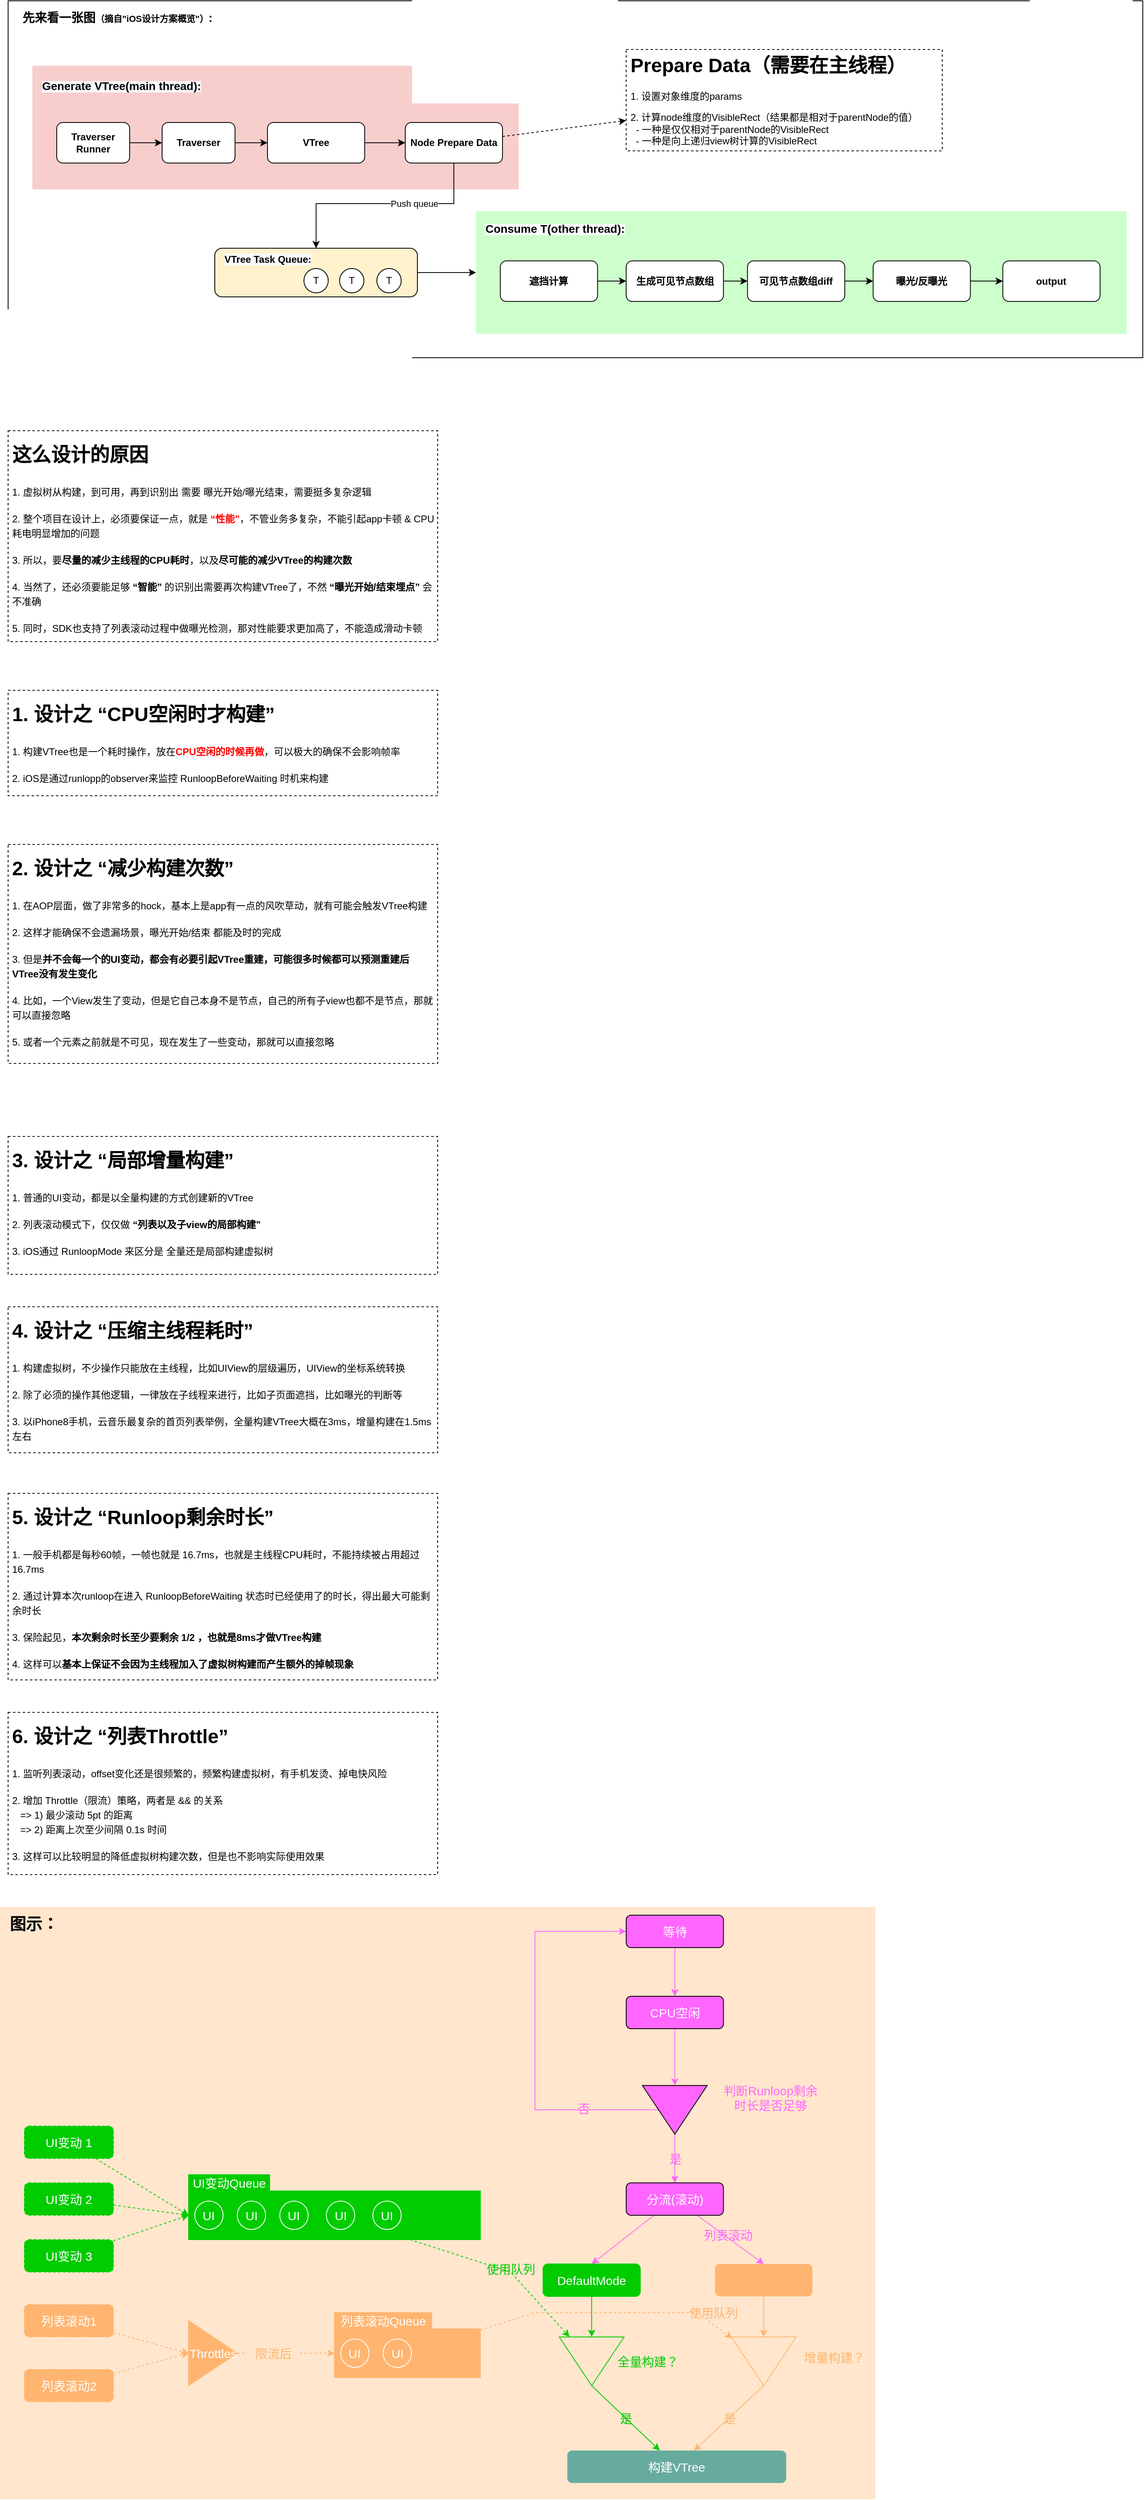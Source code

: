 <mxfile version="14.6.11" type="github">
  <diagram id="L4FBNL-UVDjdbO8Y7trN" name="Page-1">
    <mxGraphModel dx="1293" dy="841" grid="1" gridSize="10" guides="1" tooltips="1" connect="1" arrows="1" fold="1" page="1" pageScale="1" pageWidth="827" pageHeight="1169" math="0" shadow="0">
      <root>
        <mxCell id="0" />
        <mxCell id="1" parent="0" />
        <mxCell id="hzlUUfZDoiTQ5_s8J0j7-102" value="" style="rounded=0;whiteSpace=wrap;html=1;fontSize=15;align=center;strokeColor=none;fillColor=#FFE6CC;" vertex="1" parent="1">
          <mxGeometry x="30" y="2390" width="1080" height="730" as="geometry" />
        </mxCell>
        <mxCell id="hzlUUfZDoiTQ5_s8J0j7-34" value="" style="rounded=0;whiteSpace=wrap;html=1;" vertex="1" parent="1">
          <mxGeometry x="40" y="40" width="1400" height="440" as="geometry" />
        </mxCell>
        <mxCell id="hzlUUfZDoiTQ5_s8J0j7-2" value="&lt;b style=&quot;font-size: 15px&quot;&gt;先来看一张图&lt;/b&gt;&lt;b&gt;&lt;font style=&quot;font-size: 11px&quot;&gt;（摘自&quot;iOS设计方案概览&quot;）&lt;/font&gt;&lt;/b&gt;&lt;b style=&quot;font-size: 15px&quot;&gt;:&lt;/b&gt;" style="text;html=1;strokeColor=none;fillColor=none;align=center;verticalAlign=middle;whiteSpace=wrap;rounded=0;fontSize=15;" vertex="1" parent="1">
          <mxGeometry x="40" y="40" width="270" height="40" as="geometry" />
        </mxCell>
        <mxCell id="hzlUUfZDoiTQ5_s8J0j7-4" value="" style="rounded=0;whiteSpace=wrap;html=1;dashed=1;fillColor=#F8CECC;strokeColor=none;" vertex="1" parent="1">
          <mxGeometry x="70" y="120" width="600" height="152.5" as="geometry" />
        </mxCell>
        <mxCell id="hzlUUfZDoiTQ5_s8J0j7-5" style="edgeStyle=orthogonalEdgeStyle;rounded=0;orthogonalLoop=1;jettySize=auto;html=1;" edge="1" parent="1" source="hzlUUfZDoiTQ5_s8J0j7-6" target="hzlUUfZDoiTQ5_s8J0j7-8">
          <mxGeometry relative="1" as="geometry" />
        </mxCell>
        <mxCell id="hzlUUfZDoiTQ5_s8J0j7-6" value="&lt;b&gt;Traverser&lt;br&gt;Runner&lt;/b&gt;" style="rounded=1;whiteSpace=wrap;html=1;" vertex="1" parent="1">
          <mxGeometry x="100" y="190" width="90" height="50" as="geometry" />
        </mxCell>
        <mxCell id="hzlUUfZDoiTQ5_s8J0j7-7" style="edgeStyle=orthogonalEdgeStyle;rounded=0;orthogonalLoop=1;jettySize=auto;html=1;" edge="1" parent="1" source="hzlUUfZDoiTQ5_s8J0j7-8" target="hzlUUfZDoiTQ5_s8J0j7-12">
          <mxGeometry relative="1" as="geometry" />
        </mxCell>
        <mxCell id="hzlUUfZDoiTQ5_s8J0j7-8" value="&lt;b&gt;Traverser&lt;/b&gt;" style="rounded=1;whiteSpace=wrap;html=1;" vertex="1" parent="1">
          <mxGeometry x="230" y="190" width="90" height="50" as="geometry" />
        </mxCell>
        <mxCell id="hzlUUfZDoiTQ5_s8J0j7-9" style="edgeStyle=elbowEdgeStyle;rounded=0;orthogonalLoop=1;jettySize=auto;html=1;entryX=0.5;entryY=0;entryDx=0;entryDy=0;elbow=vertical;exitX=0.5;exitY=1;exitDx=0;exitDy=0;" edge="1" parent="1" source="hzlUUfZDoiTQ5_s8J0j7-24" target="hzlUUfZDoiTQ5_s8J0j7-14">
          <mxGeometry relative="1" as="geometry">
            <Array as="points">
              <mxPoint x="510" y="290" />
              <mxPoint x="570" y="300" />
            </Array>
          </mxGeometry>
        </mxCell>
        <mxCell id="hzlUUfZDoiTQ5_s8J0j7-10" value="Push queue" style="edgeLabel;html=1;align=center;verticalAlign=middle;resizable=0;points=[];" vertex="1" connectable="0" parent="hzlUUfZDoiTQ5_s8J0j7-9">
          <mxGeometry x="-0.17" relative="1" as="geometry">
            <mxPoint x="15" as="offset" />
          </mxGeometry>
        </mxCell>
        <mxCell id="hzlUUfZDoiTQ5_s8J0j7-11" style="edgeStyle=elbowEdgeStyle;rounded=0;orthogonalLoop=1;jettySize=auto;elbow=vertical;html=1;" edge="1" parent="1" source="hzlUUfZDoiTQ5_s8J0j7-12" target="hzlUUfZDoiTQ5_s8J0j7-24">
          <mxGeometry relative="1" as="geometry" />
        </mxCell>
        <mxCell id="hzlUUfZDoiTQ5_s8J0j7-12" value="&lt;b&gt;VTree&lt;/b&gt;" style="rounded=1;whiteSpace=wrap;html=1;" vertex="1" parent="1">
          <mxGeometry x="360" y="190" width="120" height="50" as="geometry" />
        </mxCell>
        <mxCell id="hzlUUfZDoiTQ5_s8J0j7-13" style="edgeStyle=elbowEdgeStyle;rounded=0;orthogonalLoop=1;jettySize=auto;elbow=vertical;html=1;entryX=0;entryY=0.5;entryDx=0;entryDy=0;" edge="1" parent="1" source="hzlUUfZDoiTQ5_s8J0j7-14" target="hzlUUfZDoiTQ5_s8J0j7-19">
          <mxGeometry relative="1" as="geometry" />
        </mxCell>
        <mxCell id="hzlUUfZDoiTQ5_s8J0j7-14" value="" style="rounded=1;whiteSpace=wrap;html=1;fillColor=#FFF2CC;" vertex="1" parent="1">
          <mxGeometry x="295" y="345" width="250" height="60" as="geometry" />
        </mxCell>
        <mxCell id="hzlUUfZDoiTQ5_s8J0j7-15" value="&lt;b style=&quot;color: rgb(0 , 0 , 0) ; font-family: &amp;#34;helvetica&amp;#34; ; font-size: 12px ; font-style: normal ; letter-spacing: normal ; text-align: center ; text-indent: 0px ; text-transform: none ; word-spacing: 0px ; background-color: rgb(248 , 249 , 250)&quot;&gt;VTree Task Queue:&lt;/b&gt;" style="text;whiteSpace=wrap;html=1;" vertex="1" parent="1">
          <mxGeometry x="305" y="345" width="130" height="30" as="geometry" />
        </mxCell>
        <mxCell id="hzlUUfZDoiTQ5_s8J0j7-16" value="T" style="ellipse;whiteSpace=wrap;html=1;aspect=fixed;" vertex="1" parent="1">
          <mxGeometry x="405" y="370" width="30" height="30" as="geometry" />
        </mxCell>
        <mxCell id="hzlUUfZDoiTQ5_s8J0j7-17" value="T" style="ellipse;whiteSpace=wrap;html=1;aspect=fixed;" vertex="1" parent="1">
          <mxGeometry x="449" y="370" width="30" height="30" as="geometry" />
        </mxCell>
        <mxCell id="hzlUUfZDoiTQ5_s8J0j7-18" value="T" style="ellipse;whiteSpace=wrap;html=1;aspect=fixed;" vertex="1" parent="1">
          <mxGeometry x="495" y="370" width="30" height="30" as="geometry" />
        </mxCell>
        <mxCell id="hzlUUfZDoiTQ5_s8J0j7-19" value="" style="rounded=0;whiteSpace=wrap;html=1;dashed=1;fillColor=#CCFFCC;strokeColor=none;" vertex="1" parent="1">
          <mxGeometry x="617.3" y="299.38" width="802.7" height="151.25" as="geometry" />
        </mxCell>
        <mxCell id="hzlUUfZDoiTQ5_s8J0j7-20" value="&lt;b style=&quot;color: rgb(0 , 0 , 0) ; font-family: &amp;#34;helvetica&amp;#34; ; font-style: normal ; letter-spacing: normal ; text-align: center ; text-indent: 0px ; text-transform: none ; word-spacing: 0px ; background-color: rgb(248 , 249 , 250)&quot;&gt;&lt;font style=&quot;font-size: 14px&quot;&gt;Consume T(other thread):&lt;/font&gt;&lt;/b&gt;" style="text;whiteSpace=wrap;html=1;" vertex="1" parent="1">
          <mxGeometry x="627.3" y="305.63" width="220" height="30" as="geometry" />
        </mxCell>
        <mxCell id="hzlUUfZDoiTQ5_s8J0j7-21" style="edgeStyle=elbowEdgeStyle;rounded=0;orthogonalLoop=1;jettySize=auto;elbow=vertical;html=1;" edge="1" parent="1" source="hzlUUfZDoiTQ5_s8J0j7-22" target="hzlUUfZDoiTQ5_s8J0j7-27">
          <mxGeometry relative="1" as="geometry" />
        </mxCell>
        <mxCell id="hzlUUfZDoiTQ5_s8J0j7-22" value="&lt;b&gt;遮挡计算&lt;/b&gt;" style="rounded=1;whiteSpace=wrap;html=1;" vertex="1" parent="1">
          <mxGeometry x="647.3" y="360.63" width="120" height="50" as="geometry" />
        </mxCell>
        <mxCell id="hzlUUfZDoiTQ5_s8J0j7-23" style="rounded=0;orthogonalLoop=1;jettySize=auto;html=1;dashed=1;" edge="1" parent="1" source="hzlUUfZDoiTQ5_s8J0j7-24" target="hzlUUfZDoiTQ5_s8J0j7-33">
          <mxGeometry relative="1" as="geometry" />
        </mxCell>
        <mxCell id="hzlUUfZDoiTQ5_s8J0j7-24" value="&lt;b&gt;Node Prepare Data&lt;/b&gt;" style="rounded=1;whiteSpace=wrap;html=1;" vertex="1" parent="1">
          <mxGeometry x="530" y="190" width="120" height="50" as="geometry" />
        </mxCell>
        <mxCell id="hzlUUfZDoiTQ5_s8J0j7-25" value="&lt;b style=&quot;color: rgb(0 , 0 , 0) ; font-family: &amp;#34;helvetica&amp;#34; ; font-style: normal ; letter-spacing: normal ; text-align: center ; text-indent: 0px ; text-transform: none ; word-spacing: 0px ; background-color: rgb(248 , 249 , 250)&quot;&gt;&lt;font style=&quot;font-size: 14px&quot;&gt;Generate VTree(main thread):&lt;/font&gt;&lt;/b&gt;" style="text;whiteSpace=wrap;html=1;" vertex="1" parent="1">
          <mxGeometry x="80" y="130" width="200" height="30" as="geometry" />
        </mxCell>
        <mxCell id="hzlUUfZDoiTQ5_s8J0j7-26" style="edgeStyle=elbowEdgeStyle;rounded=0;orthogonalLoop=1;jettySize=auto;elbow=vertical;html=1;" edge="1" parent="1" source="hzlUUfZDoiTQ5_s8J0j7-27" target="hzlUUfZDoiTQ5_s8J0j7-29">
          <mxGeometry relative="1" as="geometry" />
        </mxCell>
        <mxCell id="hzlUUfZDoiTQ5_s8J0j7-27" value="&lt;b&gt;生成可见节点数组&lt;/b&gt;" style="rounded=1;whiteSpace=wrap;html=1;" vertex="1" parent="1">
          <mxGeometry x="802.6" y="360.63" width="120" height="50" as="geometry" />
        </mxCell>
        <mxCell id="hzlUUfZDoiTQ5_s8J0j7-28" style="edgeStyle=elbowEdgeStyle;rounded=0;orthogonalLoop=1;jettySize=auto;elbow=vertical;html=1;" edge="1" parent="1" source="hzlUUfZDoiTQ5_s8J0j7-29" target="hzlUUfZDoiTQ5_s8J0j7-31">
          <mxGeometry relative="1" as="geometry" />
        </mxCell>
        <mxCell id="hzlUUfZDoiTQ5_s8J0j7-29" value="&lt;b&gt;可见节点数组diff&lt;/b&gt;" style="rounded=1;whiteSpace=wrap;html=1;" vertex="1" parent="1">
          <mxGeometry x="952.3" y="360.63" width="120" height="50" as="geometry" />
        </mxCell>
        <mxCell id="hzlUUfZDoiTQ5_s8J0j7-30" style="edgeStyle=elbowEdgeStyle;rounded=0;orthogonalLoop=1;jettySize=auto;elbow=vertical;html=1;" edge="1" parent="1" source="hzlUUfZDoiTQ5_s8J0j7-31" target="hzlUUfZDoiTQ5_s8J0j7-32">
          <mxGeometry relative="1" as="geometry" />
        </mxCell>
        <mxCell id="hzlUUfZDoiTQ5_s8J0j7-31" value="&lt;b&gt;曝光/反曝光&lt;/b&gt;" style="rounded=1;whiteSpace=wrap;html=1;" vertex="1" parent="1">
          <mxGeometry x="1107.3" y="360.63" width="120" height="50" as="geometry" />
        </mxCell>
        <mxCell id="hzlUUfZDoiTQ5_s8J0j7-32" value="&lt;b&gt;output&lt;/b&gt;" style="rounded=1;whiteSpace=wrap;html=1;" vertex="1" parent="1">
          <mxGeometry x="1267.3" y="360.63" width="120" height="50" as="geometry" />
        </mxCell>
        <mxCell id="hzlUUfZDoiTQ5_s8J0j7-33" value="&lt;h1&gt;Prepare Data（需要在主线程）&lt;/h1&gt;&lt;p&gt;1. 设置对象维度的params&lt;/p&gt;&lt;p&gt;2. 计算node维度的VisibleRect（结果都是相对于parentNode的值）&lt;br&gt;&amp;nbsp; - 一种是仅仅相对于parentNode的VisibleRect&lt;br&gt;&amp;nbsp; - 一种是向上递归view树计算的VisibleRect&lt;/p&gt;" style="text;html=1;fillColor=none;spacing=5;spacingTop=-20;whiteSpace=wrap;overflow=hidden;rounded=0;dashed=1;strokeColor=#000000;" vertex="1" parent="1">
          <mxGeometry x="802.6" y="100" width="390" height="125" as="geometry" />
        </mxCell>
        <mxCell id="hzlUUfZDoiTQ5_s8J0j7-35" value="&lt;h1&gt;&lt;font style=&quot;font-size: 24px&quot;&gt;这么设计的原因&lt;/font&gt;&lt;/h1&gt;&lt;p&gt;&lt;font style=&quot;font-size: 12px&quot;&gt;1. 虚拟树从构建，到可用，再到识别出 需要 曝光开始/曝光结束，需要挺多复杂逻辑&lt;/font&gt;&lt;/p&gt;&lt;p&gt;&lt;font style=&quot;font-size: 12px&quot;&gt;2. 整个项目在设计上，必须要保证一点，就是 &lt;font color=&quot;#ff0000&quot; style=&quot;font-weight: bold&quot;&gt;“性能”&lt;/font&gt;，不管业务多复杂，不能引起app卡顿 &amp;amp; CPU耗电明显增加的问题&lt;/font&gt;&lt;/p&gt;&lt;p&gt;&lt;font style=&quot;font-size: 12px&quot;&gt;3. 所以，要&lt;b&gt;尽量的减少主线程的CPU耗时&lt;/b&gt;，以及&lt;b&gt;尽可能的减少VTree的构建次数&lt;/b&gt;&lt;/font&gt;&lt;/p&gt;&lt;p&gt;&lt;font style=&quot;font-size: 12px&quot;&gt;4. 当然了，还必须要能足够 &lt;b&gt;“智能”&lt;/b&gt; 的识别出需要再次构建VTree了，不然 &lt;b&gt;“曝光开始/结束埋点”&lt;/b&gt; 会不准确&lt;/font&gt;&lt;/p&gt;&lt;p&gt;&lt;font style=&quot;font-size: 12px&quot;&gt;5. 同时，SDK也支持了列表滚动过程中做曝光检测，那对性能要求更加高了，不能造成滑动卡顿&lt;/font&gt;&lt;/p&gt;" style="text;html=1;fillColor=none;spacing=5;spacingTop=-20;whiteSpace=wrap;overflow=hidden;rounded=0;fontSize=15;align=left;strokeColor=#000000;dashed=1;" vertex="1" parent="1">
          <mxGeometry x="40" y="570" width="530" height="260" as="geometry" />
        </mxCell>
        <mxCell id="hzlUUfZDoiTQ5_s8J0j7-36" value="&lt;h1&gt;&lt;font style=&quot;font-size: 24px&quot;&gt;1. 设计之 “CPU空闲时才构建”&lt;/font&gt;&lt;/h1&gt;&lt;p&gt;&lt;font style=&quot;font-size: 12px&quot;&gt;1. 构建VTree也是一个耗时操作，放在&lt;b&gt;&lt;font color=&quot;#ff0000&quot;&gt;CPU空闲的时候再做&lt;/font&gt;&lt;/b&gt;，可以极大的确保不会影响帧率&lt;/font&gt;&lt;/p&gt;&lt;p&gt;&lt;font style=&quot;font-size: 12px&quot;&gt;2. iOS是通过runlopp的observer来监控 RunloopBeforeWaiting 时机来构建&lt;/font&gt;&lt;/p&gt;" style="text;html=1;fillColor=none;spacing=5;spacingTop=-20;whiteSpace=wrap;overflow=hidden;rounded=0;fontSize=15;align=left;strokeColor=#000000;dashed=1;" vertex="1" parent="1">
          <mxGeometry x="40" y="890" width="530" height="130" as="geometry" />
        </mxCell>
        <mxCell id="hzlUUfZDoiTQ5_s8J0j7-37" value="&lt;h1&gt;&lt;font style=&quot;font-size: 24px&quot;&gt;2. 设计之 “减少构建次数”&lt;/font&gt;&lt;/h1&gt;&lt;p&gt;&lt;font style=&quot;font-size: 12px&quot;&gt;1. 在AOP层面，做了非常多的hock，基本上是app有一点的风吹草动，就有可能会触发VTree构建&lt;/font&gt;&lt;/p&gt;&lt;p&gt;&lt;font style=&quot;font-size: 12px&quot;&gt;2. 这样才能确保不会遗漏场景，曝光开始/结束 都能及时的完成&lt;/font&gt;&lt;/p&gt;&lt;p&gt;&lt;font style=&quot;font-size: 12px&quot;&gt;3. 但是&lt;b&gt;并不会每一个的UI变动，都会有必要引起VTree重建，可能很多时候都可以预测重建后VTree没有发生变化&lt;/b&gt;&lt;/font&gt;&lt;/p&gt;&lt;p&gt;&lt;font style=&quot;font-size: 12px&quot;&gt;4. 比如，一个View发生了变动，但是它自己本身不是节点，自己的所有子view也都不是节点，那就可以直接忽略&lt;/font&gt;&lt;/p&gt;&lt;p&gt;&lt;font style=&quot;font-size: 12px&quot;&gt;5. 或者一个元素之前就是不可见，现在发生了一些变动，那就可以直接忽略&lt;/font&gt;&lt;/p&gt;" style="text;html=1;fillColor=none;spacing=5;spacingTop=-20;whiteSpace=wrap;overflow=hidden;rounded=0;fontSize=15;align=left;strokeColor=#000000;dashed=1;" vertex="1" parent="1">
          <mxGeometry x="40" y="1080" width="530" height="270" as="geometry" />
        </mxCell>
        <mxCell id="hzlUUfZDoiTQ5_s8J0j7-38" value="&lt;h1&gt;&lt;font style=&quot;font-size: 24px&quot;&gt;3. 设计之 “局部增量构建”&lt;/font&gt;&lt;/h1&gt;&lt;p&gt;&lt;font style=&quot;font-size: 12px&quot;&gt;1. 普通的UI变动，都是以全量构建的方式创建新的VTree&lt;/font&gt;&lt;/p&gt;&lt;p&gt;&lt;font style=&quot;font-size: 12px&quot;&gt;2. 列表滚动模式下，仅仅做 &lt;b&gt;“列表以及子view的局部构建”&amp;nbsp;&lt;/b&gt;&lt;/font&gt;&lt;/p&gt;&lt;p&gt;&lt;font style=&quot;font-size: 12px&quot;&gt;3. iOS通过 RunloopMode 来区分是 全量还是局部构建虚拟树&lt;/font&gt;&lt;/p&gt;" style="text;html=1;fillColor=none;spacing=5;spacingTop=-20;whiteSpace=wrap;overflow=hidden;rounded=0;fontSize=15;align=left;strokeColor=#000000;dashed=1;" vertex="1" parent="1">
          <mxGeometry x="40" y="1440" width="530" height="170" as="geometry" />
        </mxCell>
        <mxCell id="hzlUUfZDoiTQ5_s8J0j7-39" value="&lt;h1&gt;&lt;font style=&quot;font-size: 24px&quot;&gt;4. 设计之 “压缩主线程耗时”&lt;/font&gt;&lt;/h1&gt;&lt;p&gt;&lt;font style=&quot;font-size: 12px&quot;&gt;1. 构建虚拟树，不少操作只能放在主线程，比如UIView的层级遍历，UIView的坐标系统转换&lt;br&gt;&lt;/font&gt;&lt;/p&gt;&lt;p&gt;&lt;font style=&quot;font-size: 12px&quot;&gt;2. 除了必须的操作其他逻辑，一律放在子线程来进行，比如子页面遮挡，比如曝光的判断等&lt;/font&gt;&lt;/p&gt;&lt;p&gt;&lt;font style=&quot;font-size: 12px&quot;&gt;3. 以iPhone8手机，云音乐最复杂的首页列表举例，全量构建VTree大概在3ms，增量构建在1.5ms左右&lt;/font&gt;&lt;/p&gt;" style="text;html=1;fillColor=none;spacing=5;spacingTop=-20;whiteSpace=wrap;overflow=hidden;rounded=0;fontSize=15;align=left;strokeColor=#000000;dashed=1;" vertex="1" parent="1">
          <mxGeometry x="40" y="1650" width="530" height="180" as="geometry" />
        </mxCell>
        <mxCell id="hzlUUfZDoiTQ5_s8J0j7-40" value="&lt;h1&gt;&lt;font style=&quot;font-size: 24px&quot;&gt;5. 设计之 “Runloop剩余时长”&lt;/font&gt;&lt;/h1&gt;&lt;p&gt;&lt;font style=&quot;font-size: 12px&quot;&gt;1. 一般手机都是每秒60帧，一帧也就是 16.7ms，也就是主线程CPU耗时，不能持续被占用超过16.7ms&lt;/font&gt;&lt;/p&gt;&lt;p&gt;&lt;font style=&quot;font-size: 12px&quot;&gt;2. 通过计算本次runloop在进入 RunloopBeforeWaiting 状态时已经使用了的时长，得出最大可能剩余时长&lt;/font&gt;&lt;/p&gt;&lt;p&gt;&lt;font style=&quot;font-size: 12px&quot;&gt;3. 保险起见，&lt;b&gt;本次剩余时长至少要剩余 1/2 ，也就是8ms才做VTree构建&lt;/b&gt;&lt;/font&gt;&lt;/p&gt;&lt;p&gt;&lt;font style=&quot;font-size: 12px&quot;&gt;4. 这样可以&lt;b&gt;基本上保证不会因为主线程加入了虚拟树构建而产生额外的掉帧现象&lt;/b&gt;&lt;/font&gt;&lt;/p&gt;" style="text;html=1;fillColor=none;spacing=5;spacingTop=-20;whiteSpace=wrap;overflow=hidden;rounded=0;fontSize=15;align=left;strokeColor=#000000;dashed=1;" vertex="1" parent="1">
          <mxGeometry x="40" y="1880" width="530" height="230" as="geometry" />
        </mxCell>
        <mxCell id="hzlUUfZDoiTQ5_s8J0j7-61" style="rounded=0;orthogonalLoop=1;jettySize=auto;html=1;entryX=0;entryY=0.5;entryDx=0;entryDy=0;fontSize=15;dashed=1;fontColor=#FFFFFF;labelBackgroundColor=#ffffff;strokeColor=#00CC00;" edge="1" parent="1" source="hzlUUfZDoiTQ5_s8J0j7-41" target="hzlUUfZDoiTQ5_s8J0j7-46">
          <mxGeometry relative="1" as="geometry" />
        </mxCell>
        <mxCell id="hzlUUfZDoiTQ5_s8J0j7-41" value="UI变动 1" style="rounded=1;whiteSpace=wrap;html=1;dashed=1;fontSize=15;align=center;fontColor=#FFFFFF;labelBackgroundColor=none;strokeColor=#00CC00;fillColor=#00CC00;" vertex="1" parent="1">
          <mxGeometry x="60.0" y="2660" width="110" height="40" as="geometry" />
        </mxCell>
        <mxCell id="hzlUUfZDoiTQ5_s8J0j7-62" style="edgeStyle=none;rounded=0;orthogonalLoop=1;jettySize=auto;html=1;entryX=0;entryY=0.5;entryDx=0;entryDy=0;dashed=1;fontSize=15;fontColor=#FFFFFF;labelBackgroundColor=#ffffff;strokeColor=#00CC00;" edge="1" parent="1" source="hzlUUfZDoiTQ5_s8J0j7-42" target="hzlUUfZDoiTQ5_s8J0j7-46">
          <mxGeometry relative="1" as="geometry" />
        </mxCell>
        <mxCell id="hzlUUfZDoiTQ5_s8J0j7-42" value="UI变动 2" style="rounded=1;whiteSpace=wrap;html=1;dashed=1;fontSize=15;align=center;fontColor=#FFFFFF;labelBackgroundColor=none;strokeColor=#00CC00;fillColor=#00CC00;" vertex="1" parent="1">
          <mxGeometry x="60.0" y="2730" width="110" height="40" as="geometry" />
        </mxCell>
        <mxCell id="hzlUUfZDoiTQ5_s8J0j7-63" style="edgeStyle=none;rounded=0;orthogonalLoop=1;jettySize=auto;html=1;entryX=0;entryY=0.5;entryDx=0;entryDy=0;dashed=1;fontSize=15;fontColor=#FFFFFF;labelBackgroundColor=#ffffff;strokeColor=#00CC00;" edge="1" parent="1" source="hzlUUfZDoiTQ5_s8J0j7-43" target="hzlUUfZDoiTQ5_s8J0j7-46">
          <mxGeometry relative="1" as="geometry" />
        </mxCell>
        <mxCell id="hzlUUfZDoiTQ5_s8J0j7-43" value="UI变动 3" style="rounded=1;whiteSpace=wrap;html=1;dashed=1;fontSize=15;align=center;fontColor=#FFFFFF;labelBackgroundColor=none;strokeColor=#00CC00;fillColor=#00CC00;" vertex="1" parent="1">
          <mxGeometry x="60.0" y="2800" width="110" height="40" as="geometry" />
        </mxCell>
        <mxCell id="hzlUUfZDoiTQ5_s8J0j7-64" style="edgeStyle=none;rounded=0;orthogonalLoop=1;jettySize=auto;html=1;entryX=0;entryY=0.5;entryDx=0;entryDy=0;dashed=1;fontSize=15;strokeColor=#FFB570;fontColor=#FFFFFF;" edge="1" parent="1" source="hzlUUfZDoiTQ5_s8J0j7-44" target="hzlUUfZDoiTQ5_s8J0j7-66">
          <mxGeometry relative="1" as="geometry" />
        </mxCell>
        <mxCell id="hzlUUfZDoiTQ5_s8J0j7-44" value="列表滚动1" style="rounded=1;whiteSpace=wrap;html=1;dashed=1;fontSize=15;align=center;strokeColor=#FFB570;fillColor=#FFB570;fontColor=#FFFFFF;" vertex="1" parent="1">
          <mxGeometry x="60.0" y="2880" width="110" height="40" as="geometry" />
        </mxCell>
        <mxCell id="hzlUUfZDoiTQ5_s8J0j7-65" style="edgeStyle=none;rounded=0;orthogonalLoop=1;jettySize=auto;html=1;entryX=0;entryY=0.5;entryDx=0;entryDy=0;dashed=1;fontSize=15;strokeColor=#FFB570;fontColor=#FFFFFF;" edge="1" parent="1" source="hzlUUfZDoiTQ5_s8J0j7-45" target="hzlUUfZDoiTQ5_s8J0j7-66">
          <mxGeometry relative="1" as="geometry" />
        </mxCell>
        <mxCell id="hzlUUfZDoiTQ5_s8J0j7-45" value="列表滚动2" style="rounded=1;whiteSpace=wrap;html=1;dashed=1;fontSize=15;align=center;strokeColor=#FFB570;fillColor=#FFB570;fontColor=#FFFFFF;" vertex="1" parent="1">
          <mxGeometry x="60.0" y="2960" width="110" height="40" as="geometry" />
        </mxCell>
        <mxCell id="hzlUUfZDoiTQ5_s8J0j7-96" style="edgeStyle=none;rounded=0;orthogonalLoop=1;jettySize=auto;html=1;fontSize=15;dashed=1;strokeColor=#00CC00;" edge="1" parent="1" source="hzlUUfZDoiTQ5_s8J0j7-46" target="hzlUUfZDoiTQ5_s8J0j7-89">
          <mxGeometry relative="1" as="geometry">
            <Array as="points">
              <mxPoint x="660" y="2840" />
            </Array>
          </mxGeometry>
        </mxCell>
        <mxCell id="hzlUUfZDoiTQ5_s8J0j7-97" value="使用队列" style="edgeLabel;html=1;align=center;verticalAlign=middle;resizable=0;points=[];fontSize=15;labelBackgroundColor=none;fontColor=#00CC00;" vertex="1" connectable="0" parent="hzlUUfZDoiTQ5_s8J0j7-96">
          <mxGeometry x="0.081" y="4" relative="1" as="geometry">
            <mxPoint as="offset" />
          </mxGeometry>
        </mxCell>
        <mxCell id="hzlUUfZDoiTQ5_s8J0j7-46" value="" style="rounded=0;whiteSpace=wrap;html=1;fontSize=15;align=center;fontColor=#FFFFFF;labelBackgroundColor=none;strokeColor=#00CC00;fillColor=#00CC00;" vertex="1" parent="1">
          <mxGeometry x="262.7" y="2740" width="360" height="60" as="geometry" />
        </mxCell>
        <mxCell id="hzlUUfZDoiTQ5_s8J0j7-47" value="UI" style="ellipse;whiteSpace=wrap;html=1;aspect=fixed;fontSize=15;align=center;fontColor=#FFFFFF;labelBackgroundColor=none;fillColor=#00CC00;strokeColor=#FFFFFF;" vertex="1" parent="1">
          <mxGeometry x="270.3" y="2752.5" width="35" height="35" as="geometry" />
        </mxCell>
        <mxCell id="hzlUUfZDoiTQ5_s8J0j7-48" value="UI" style="ellipse;whiteSpace=wrap;html=1;aspect=fixed;fontSize=15;align=center;fontColor=#FFFFFF;labelBackgroundColor=none;fillColor=#00CC00;strokeColor=#FFFFFF;" vertex="1" parent="1">
          <mxGeometry x="432.7" y="2752.5" width="35" height="35" as="geometry" />
        </mxCell>
        <mxCell id="hzlUUfZDoiTQ5_s8J0j7-49" value="UI" style="ellipse;whiteSpace=wrap;html=1;aspect=fixed;fontSize=15;align=center;fontColor=#FFFFFF;labelBackgroundColor=none;fillColor=#00CC00;strokeColor=#FFFFFF;" vertex="1" parent="1">
          <mxGeometry x="322.7" y="2752.5" width="35" height="35" as="geometry" />
        </mxCell>
        <mxCell id="hzlUUfZDoiTQ5_s8J0j7-50" value="UI" style="ellipse;whiteSpace=wrap;html=1;aspect=fixed;fontSize=15;align=center;fontColor=#FFFFFF;labelBackgroundColor=none;fillColor=#00CC00;strokeColor=#FFFFFF;" vertex="1" parent="1">
          <mxGeometry x="375.2" y="2752.5" width="35" height="35" as="geometry" />
        </mxCell>
        <mxCell id="hzlUUfZDoiTQ5_s8J0j7-51" value="UI" style="ellipse;whiteSpace=wrap;html=1;aspect=fixed;fontSize=15;align=center;fontColor=#FFFFFF;labelBackgroundColor=none;fillColor=#00CC00;strokeColor=#FFFFFF;" vertex="1" parent="1">
          <mxGeometry x="490" y="2752.5" width="35" height="35" as="geometry" />
        </mxCell>
        <mxCell id="hzlUUfZDoiTQ5_s8J0j7-52" value="UI变动Queue" style="text;html=1;align=center;verticalAlign=middle;whiteSpace=wrap;rounded=0;fontSize=15;fontColor=#FFFFFF;labelBackgroundColor=none;strokeColor=#00CC00;fillColor=#00CC00;" vertex="1" parent="1">
          <mxGeometry x="262.7" y="2720" width="100" height="20" as="geometry" />
        </mxCell>
        <mxCell id="hzlUUfZDoiTQ5_s8J0j7-98" style="edgeStyle=none;rounded=0;orthogonalLoop=1;jettySize=auto;html=1;dashed=1;fontSize=15;strokeColor=#FFB570;fontColor=#FFFFFF;" edge="1" parent="1" source="hzlUUfZDoiTQ5_s8J0j7-53" target="hzlUUfZDoiTQ5_s8J0j7-88">
          <mxGeometry relative="1" as="geometry">
            <Array as="points">
              <mxPoint x="690" y="2890" />
              <mxPoint x="890" y="2890" />
            </Array>
          </mxGeometry>
        </mxCell>
        <mxCell id="hzlUUfZDoiTQ5_s8J0j7-53" value="" style="rounded=0;whiteSpace=wrap;html=1;fontSize=15;align=center;strokeColor=#FFB570;fontColor=#FFFFFF;fillColor=#FFB570;" vertex="1" parent="1">
          <mxGeometry x="442.7" y="2910" width="180" height="60" as="geometry" />
        </mxCell>
        <mxCell id="hzlUUfZDoiTQ5_s8J0j7-54" value="UI" style="ellipse;whiteSpace=wrap;html=1;aspect=fixed;fontSize=15;align=center;fontColor=#FFFFFF;fillColor=#FFB570;strokeColor=#FFFFFF;" vertex="1" parent="1">
          <mxGeometry x="450.3" y="2922.5" width="35" height="35" as="geometry" />
        </mxCell>
        <mxCell id="hzlUUfZDoiTQ5_s8J0j7-56" value="UI" style="ellipse;whiteSpace=wrap;html=1;aspect=fixed;fontSize=15;align=center;fontColor=#FFFFFF;fillColor=#FFB570;strokeColor=#FFFFFF;" vertex="1" parent="1">
          <mxGeometry x="502.7" y="2922.5" width="35" height="35" as="geometry" />
        </mxCell>
        <mxCell id="hzlUUfZDoiTQ5_s8J0j7-59" value="列表滚动Queue" style="text;html=1;align=center;verticalAlign=middle;whiteSpace=wrap;rounded=0;fontSize=15;strokeColor=#FFB570;fontColor=#FFFFFF;fillColor=#FFB570;" vertex="1" parent="1">
          <mxGeometry x="442.7" y="2890" width="120" height="20" as="geometry" />
        </mxCell>
        <mxCell id="hzlUUfZDoiTQ5_s8J0j7-60" value="&lt;h1&gt;&lt;font style=&quot;font-size: 24px&quot;&gt;6. 设计之 “列表Throttle”&lt;/font&gt;&lt;/h1&gt;&lt;p&gt;&lt;font style=&quot;font-size: 12px&quot;&gt;1. 监听列表滚动，offset变化还是很频繁的，频繁构建虚拟树，有手机发烫、掉电快风险&lt;/font&gt;&lt;/p&gt;&lt;p&gt;&lt;font style=&quot;font-size: 12px&quot;&gt;2. 增加 Throttle（限流）策略，两者是 &amp;amp;&amp;amp; 的关系&lt;br&gt;&amp;nbsp; &amp;nbsp;=&amp;gt; 1) 最少滚动 5pt 的距离&lt;br&gt;&amp;nbsp; &amp;nbsp;=&amp;gt; 2) 距离上次至少间隔 0.1s 时间&lt;/font&gt;&lt;/p&gt;&lt;p&gt;&lt;font style=&quot;font-size: 12px&quot;&gt;3. 这样可以比较明显的降低虚拟树构建次数，但是也不影响实际使用效果&lt;/font&gt;&lt;/p&gt;" style="text;html=1;fillColor=none;spacing=5;spacingTop=-20;whiteSpace=wrap;overflow=hidden;rounded=0;fontSize=15;align=left;strokeColor=#000000;dashed=1;" vertex="1" parent="1">
          <mxGeometry x="40" y="2150" width="530" height="200" as="geometry" />
        </mxCell>
        <mxCell id="hzlUUfZDoiTQ5_s8J0j7-67" style="edgeStyle=none;rounded=0;orthogonalLoop=1;jettySize=auto;html=1;entryX=0;entryY=0.5;entryDx=0;entryDy=0;dashed=1;fontSize=15;startArrow=none;strokeColor=#FFB570;fontColor=#FFB570;" edge="1" parent="1" source="hzlUUfZDoiTQ5_s8J0j7-68" target="hzlUUfZDoiTQ5_s8J0j7-53">
          <mxGeometry relative="1" as="geometry" />
        </mxCell>
        <mxCell id="hzlUUfZDoiTQ5_s8J0j7-66" value="Throttles" style="triangle;whiteSpace=wrap;html=1;fontSize=15;align=center;strokeColor=#FFB570;fontColor=#FFFFFF;fillColor=#FFB570;" vertex="1" parent="1">
          <mxGeometry x="262.7" y="2900" width="60" height="80" as="geometry" />
        </mxCell>
        <mxCell id="hzlUUfZDoiTQ5_s8J0j7-68" value="限流后" style="text;html=1;fillColor=none;align=center;verticalAlign=middle;whiteSpace=wrap;rounded=0;fontSize=15;fontColor=#FFB570;" vertex="1" parent="1">
          <mxGeometry x="335.2" y="2930" width="64.8" height="20" as="geometry" />
        </mxCell>
        <mxCell id="hzlUUfZDoiTQ5_s8J0j7-69" value="" style="edgeStyle=none;rounded=0;orthogonalLoop=1;jettySize=auto;html=1;entryX=0;entryY=0.5;entryDx=0;entryDy=0;dashed=1;fontSize=15;endArrow=none;strokeColor=#FFB570;" edge="1" parent="1" source="hzlUUfZDoiTQ5_s8J0j7-66" target="hzlUUfZDoiTQ5_s8J0j7-68">
          <mxGeometry relative="1" as="geometry">
            <mxPoint x="322.7" y="2940" as="sourcePoint" />
            <mxPoint x="442.7" y="2940" as="targetPoint" />
          </mxGeometry>
        </mxCell>
        <mxCell id="hzlUUfZDoiTQ5_s8J0j7-71" style="edgeStyle=none;rounded=0;orthogonalLoop=1;jettySize=auto;html=1;fontSize=15;fontColor=#FFFFFF;strokeColor=#FF66FF;" edge="1" parent="1" source="hzlUUfZDoiTQ5_s8J0j7-76" target="hzlUUfZDoiTQ5_s8J0j7-70">
          <mxGeometry relative="1" as="geometry">
            <mxPoint x="862.6" y="2410" as="sourcePoint" />
          </mxGeometry>
        </mxCell>
        <mxCell id="hzlUUfZDoiTQ5_s8J0j7-74" style="edgeStyle=none;rounded=0;orthogonalLoop=1;jettySize=auto;html=1;fontSize=15;fontColor=#FFFFFF;strokeColor=#FF66FF;" edge="1" parent="1" source="hzlUUfZDoiTQ5_s8J0j7-70" target="hzlUUfZDoiTQ5_s8J0j7-73">
          <mxGeometry relative="1" as="geometry" />
        </mxCell>
        <mxCell id="hzlUUfZDoiTQ5_s8J0j7-70" value="CPU空闲" style="rounded=1;whiteSpace=wrap;html=1;fontSize=15;strokeColor=#000000;align=center;fontColor=#FFFFFF;fillColor=#FF66FF;" vertex="1" parent="1">
          <mxGeometry x="802.6" y="2500" width="120" height="40" as="geometry" />
        </mxCell>
        <mxCell id="hzlUUfZDoiTQ5_s8J0j7-77" style="edgeStyle=none;rounded=0;orthogonalLoop=1;jettySize=auto;html=1;entryX=0;entryY=0.5;entryDx=0;entryDy=0;fontSize=15;fontColor=#FFFFFF;strokeColor=#FF66FF;" edge="1" parent="1" source="hzlUUfZDoiTQ5_s8J0j7-73" target="hzlUUfZDoiTQ5_s8J0j7-76">
          <mxGeometry relative="1" as="geometry">
            <Array as="points">
              <mxPoint x="690" y="2640" />
              <mxPoint x="690" y="2420" />
            </Array>
          </mxGeometry>
        </mxCell>
        <mxCell id="hzlUUfZDoiTQ5_s8J0j7-78" value="否" style="edgeLabel;html=1;align=center;verticalAlign=middle;resizable=0;points=[];fontSize=15;labelBackgroundColor=none;fontColor=#FF66FF;" vertex="1" connectable="0" parent="hzlUUfZDoiTQ5_s8J0j7-77">
          <mxGeometry x="-0.618" y="-2" relative="1" as="geometry">
            <mxPoint as="offset" />
          </mxGeometry>
        </mxCell>
        <mxCell id="hzlUUfZDoiTQ5_s8J0j7-80" value="是" style="edgeStyle=none;rounded=0;orthogonalLoop=1;jettySize=auto;html=1;fontSize=15;strokeColor=#FF66FF;labelBackgroundColor=none;fontColor=#FF66FF;" edge="1" parent="1" source="hzlUUfZDoiTQ5_s8J0j7-73" target="hzlUUfZDoiTQ5_s8J0j7-79">
          <mxGeometry relative="1" as="geometry" />
        </mxCell>
        <mxCell id="hzlUUfZDoiTQ5_s8J0j7-73" value="" style="triangle;whiteSpace=wrap;html=1;fontSize=15;strokeColor=#000000;align=center;rotation=90;fontColor=#FFFFFF;fillColor=#FF66FF;" vertex="1" parent="1">
          <mxGeometry x="832.6" y="2600" width="60" height="80" as="geometry" />
        </mxCell>
        <mxCell id="hzlUUfZDoiTQ5_s8J0j7-75" value="判断Runloop剩余&lt;br&gt;时长是否足够" style="text;html=1;strokeColor=none;fillColor=none;align=center;verticalAlign=middle;whiteSpace=wrap;rounded=0;fontSize=15;fontColor=#FF66FF;" vertex="1" parent="1">
          <mxGeometry x="912.3" y="2600" width="137.7" height="50" as="geometry" />
        </mxCell>
        <mxCell id="hzlUUfZDoiTQ5_s8J0j7-76" value="等待" style="rounded=1;whiteSpace=wrap;html=1;fontSize=15;strokeColor=#000000;align=center;fontColor=#FFFFFF;fillColor=#FF66FF;" vertex="1" parent="1">
          <mxGeometry x="802.6" y="2400" width="120" height="40" as="geometry" />
        </mxCell>
        <mxCell id="hzlUUfZDoiTQ5_s8J0j7-83" style="edgeStyle=none;rounded=0;orthogonalLoop=1;jettySize=auto;html=1;entryX=0.5;entryY=0;entryDx=0;entryDy=0;fontSize=15;strokeColor=#FF66FF;" edge="1" parent="1" source="hzlUUfZDoiTQ5_s8J0j7-79" target="hzlUUfZDoiTQ5_s8J0j7-81">
          <mxGeometry relative="1" as="geometry" />
        </mxCell>
        <mxCell id="hzlUUfZDoiTQ5_s8J0j7-84" style="edgeStyle=none;rounded=0;orthogonalLoop=1;jettySize=auto;html=1;entryX=0.5;entryY=0;entryDx=0;entryDy=0;fontSize=15;strokeColor=#FF66FF;" edge="1" parent="1" source="hzlUUfZDoiTQ5_s8J0j7-79" target="hzlUUfZDoiTQ5_s8J0j7-82">
          <mxGeometry relative="1" as="geometry" />
        </mxCell>
        <mxCell id="hzlUUfZDoiTQ5_s8J0j7-85" value="列表滚动" style="edgeLabel;html=1;align=center;verticalAlign=middle;resizable=0;points=[];fontSize=15;fontColor=#FF66FF;labelBackgroundColor=none;" vertex="1" connectable="0" parent="hzlUUfZDoiTQ5_s8J0j7-84">
          <mxGeometry x="-0.12" y="3" relative="1" as="geometry">
            <mxPoint as="offset" />
          </mxGeometry>
        </mxCell>
        <mxCell id="hzlUUfZDoiTQ5_s8J0j7-79" value="分流(滚动)" style="rounded=1;whiteSpace=wrap;html=1;fontSize=15;strokeColor=#000000;align=center;fontColor=#FFFFFF;fillColor=#FF66FF;" vertex="1" parent="1">
          <mxGeometry x="802.6" y="2730" width="120" height="40" as="geometry" />
        </mxCell>
        <mxCell id="hzlUUfZDoiTQ5_s8J0j7-92" style="edgeStyle=none;rounded=0;orthogonalLoop=1;jettySize=auto;html=1;fontSize=15;strokeColor=#00CC00;" edge="1" parent="1" source="hzlUUfZDoiTQ5_s8J0j7-81" target="hzlUUfZDoiTQ5_s8J0j7-89">
          <mxGeometry relative="1" as="geometry" />
        </mxCell>
        <mxCell id="hzlUUfZDoiTQ5_s8J0j7-81" value="DefaultMode" style="rounded=1;whiteSpace=wrap;html=1;fontSize=15;align=center;strokeColor=#00CC00;fontColor=#FFFFFF;fillColor=#00CC00;" vertex="1" parent="1">
          <mxGeometry x="700" y="2830" width="120" height="40" as="geometry" />
        </mxCell>
        <mxCell id="hzlUUfZDoiTQ5_s8J0j7-95" style="edgeStyle=none;rounded=0;orthogonalLoop=1;jettySize=auto;html=1;fontSize=15;strokeColor=#FFB570;" edge="1" parent="1" source="hzlUUfZDoiTQ5_s8J0j7-82" target="hzlUUfZDoiTQ5_s8J0j7-88">
          <mxGeometry relative="1" as="geometry" />
        </mxCell>
        <mxCell id="hzlUUfZDoiTQ5_s8J0j7-82" value="CommonModes" style="rounded=1;whiteSpace=wrap;html=1;fontSize=15;align=center;fontColor=#FFB570;fillColor=#FFB570;strokeColor=none;" vertex="1" parent="1">
          <mxGeometry x="912.3" y="2830" width="120" height="40" as="geometry" />
        </mxCell>
        <mxCell id="hzlUUfZDoiTQ5_s8J0j7-86" value="构建VTree" style="rounded=1;whiteSpace=wrap;html=1;fontSize=15;align=center;strokeColor=none;fillColor=#67AB9F;fontColor=#FFFFFF;" vertex="1" parent="1">
          <mxGeometry x="730" y="3060" width="270" height="40" as="geometry" />
        </mxCell>
        <mxCell id="hzlUUfZDoiTQ5_s8J0j7-94" value="是" style="edgeStyle=none;rounded=0;orthogonalLoop=1;jettySize=auto;html=1;fontSize=15;exitX=1;exitY=0.5;exitDx=0;exitDy=0;strokeColor=#FFB570;fontColor=#FFB570;labelBackgroundColor=none;" edge="1" parent="1" source="hzlUUfZDoiTQ5_s8J0j7-88" target="hzlUUfZDoiTQ5_s8J0j7-86">
          <mxGeometry relative="1" as="geometry" />
        </mxCell>
        <mxCell id="hzlUUfZDoiTQ5_s8J0j7-88" value="" style="triangle;whiteSpace=wrap;html=1;fontSize=15;align=center;rotation=90;strokeColor=#FFB570;fontColor=#FFFFFF;fillColor=none;" vertex="1" parent="1">
          <mxGeometry x="942.3" y="2910" width="60" height="80" as="geometry" />
        </mxCell>
        <mxCell id="hzlUUfZDoiTQ5_s8J0j7-93" value="&lt;font color=&quot;#00cc00&quot;&gt;是&lt;/font&gt;" style="edgeStyle=none;rounded=0;orthogonalLoop=1;jettySize=auto;html=1;fontSize=15;exitX=1;exitY=0.5;exitDx=0;exitDy=0;strokeColor=#00CC00;labelBackgroundColor=none;" edge="1" parent="1" source="hzlUUfZDoiTQ5_s8J0j7-89" target="hzlUUfZDoiTQ5_s8J0j7-86">
          <mxGeometry relative="1" as="geometry" />
        </mxCell>
        <mxCell id="hzlUUfZDoiTQ5_s8J0j7-89" value="" style="triangle;whiteSpace=wrap;html=1;fontSize=15;align=center;rotation=90;strokeColor=#00CC00;fillColor=none;" vertex="1" parent="1">
          <mxGeometry x="730" y="2910" width="60" height="80" as="geometry" />
        </mxCell>
        <mxCell id="hzlUUfZDoiTQ5_s8J0j7-90" value="&lt;span style=&quot;font-family: &amp;#34;helvetica&amp;#34; ; font-size: 15px ; font-style: normal ; font-weight: 400 ; letter-spacing: normal ; text-align: center ; text-indent: 0px ; text-transform: none ; word-spacing: 0px ; display: inline ; float: none&quot;&gt;全量构建？&lt;/span&gt;" style="text;whiteSpace=wrap;html=1;fontSize=15;fontColor=#00CC00;" vertex="1" parent="1">
          <mxGeometry x="790" y="2935" width="80" height="30" as="geometry" />
        </mxCell>
        <mxCell id="hzlUUfZDoiTQ5_s8J0j7-91" value="&lt;span style=&quot;font-family: &amp;#34;helvetica&amp;#34; ; font-size: 15px ; font-style: normal ; font-weight: 400 ; letter-spacing: normal ; text-align: center ; text-indent: 0px ; text-transform: none ; word-spacing: 0px ; display: inline ; float: none&quot;&gt;增量构建？&lt;/span&gt;" style="text;whiteSpace=wrap;html=1;fontSize=15;fontColor=#FFB570;" vertex="1" parent="1">
          <mxGeometry x="1020" y="2930" width="80" height="30" as="geometry" />
        </mxCell>
        <mxCell id="hzlUUfZDoiTQ5_s8J0j7-100" value="使用队列" style="text;html=1;align=center;verticalAlign=middle;resizable=0;points=[];autosize=1;fontSize=15;fontColor=#FFB570;" vertex="1" parent="1">
          <mxGeometry x="870" y="2880" width="80" height="20" as="geometry" />
        </mxCell>
        <mxCell id="hzlUUfZDoiTQ5_s8J0j7-103" value="&lt;font style=&quot;font-size: 20px&quot;&gt;图示：&lt;/font&gt;" style="text;html=1;strokeColor=none;fillColor=none;align=left;verticalAlign=middle;whiteSpace=wrap;rounded=0;fontSize=20;fontStyle=1" vertex="1" parent="1">
          <mxGeometry x="40" y="2390" width="90" height="40" as="geometry" />
        </mxCell>
      </root>
    </mxGraphModel>
  </diagram>
</mxfile>
